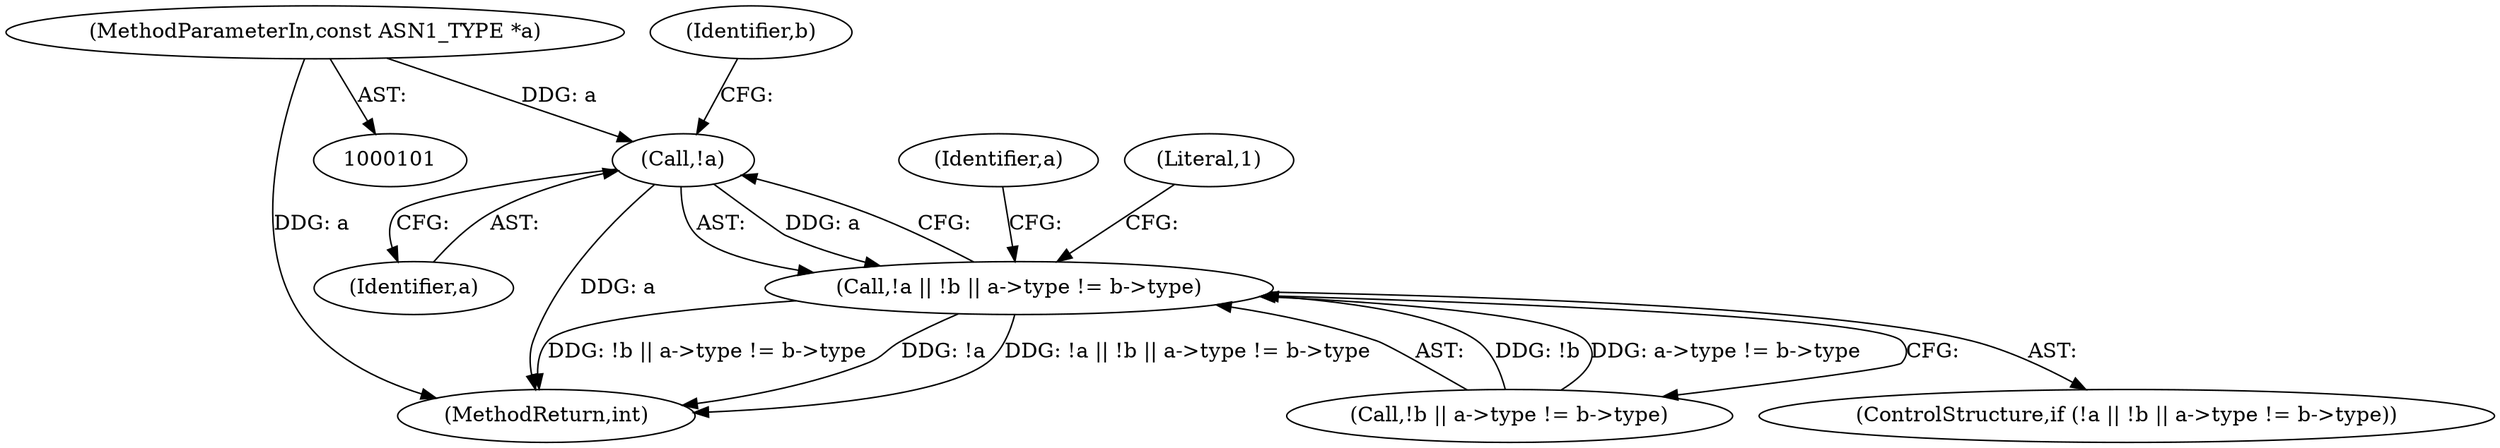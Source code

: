 digraph "0_openssl_f5da52e308a6aeea6d5f3df98c4da295d7e9cc27@pointer" {
"1000102" [label="(MethodParameterIn,const ASN1_TYPE *a)"];
"1000112" [label="(Call,!a)"];
"1000111" [label="(Call,!a || !b || a->type != b->type)"];
"1000102" [label="(MethodParameterIn,const ASN1_TYPE *a)"];
"1000111" [label="(Call,!a || !b || a->type != b->type)"];
"1000110" [label="(ControlStructure,if (!a || !b || a->type != b->type))"];
"1000113" [label="(Identifier,a)"];
"1000129" [label="(Identifier,a)"];
"1000116" [label="(Identifier,b)"];
"1000126" [label="(Literal,1)"];
"1000112" [label="(Call,!a)"];
"1000114" [label="(Call,!b || a->type != b->type)"];
"1000210" [label="(MethodReturn,int)"];
"1000102" -> "1000101"  [label="AST: "];
"1000102" -> "1000210"  [label="DDG: a"];
"1000102" -> "1000112"  [label="DDG: a"];
"1000112" -> "1000111"  [label="AST: "];
"1000112" -> "1000113"  [label="CFG: "];
"1000113" -> "1000112"  [label="AST: "];
"1000116" -> "1000112"  [label="CFG: "];
"1000111" -> "1000112"  [label="CFG: "];
"1000112" -> "1000210"  [label="DDG: a"];
"1000112" -> "1000111"  [label="DDG: a"];
"1000111" -> "1000110"  [label="AST: "];
"1000111" -> "1000114"  [label="CFG: "];
"1000114" -> "1000111"  [label="AST: "];
"1000126" -> "1000111"  [label="CFG: "];
"1000129" -> "1000111"  [label="CFG: "];
"1000111" -> "1000210"  [label="DDG: !b || a->type != b->type"];
"1000111" -> "1000210"  [label="DDG: !a"];
"1000111" -> "1000210"  [label="DDG: !a || !b || a->type != b->type"];
"1000114" -> "1000111"  [label="DDG: !b"];
"1000114" -> "1000111"  [label="DDG: a->type != b->type"];
}
